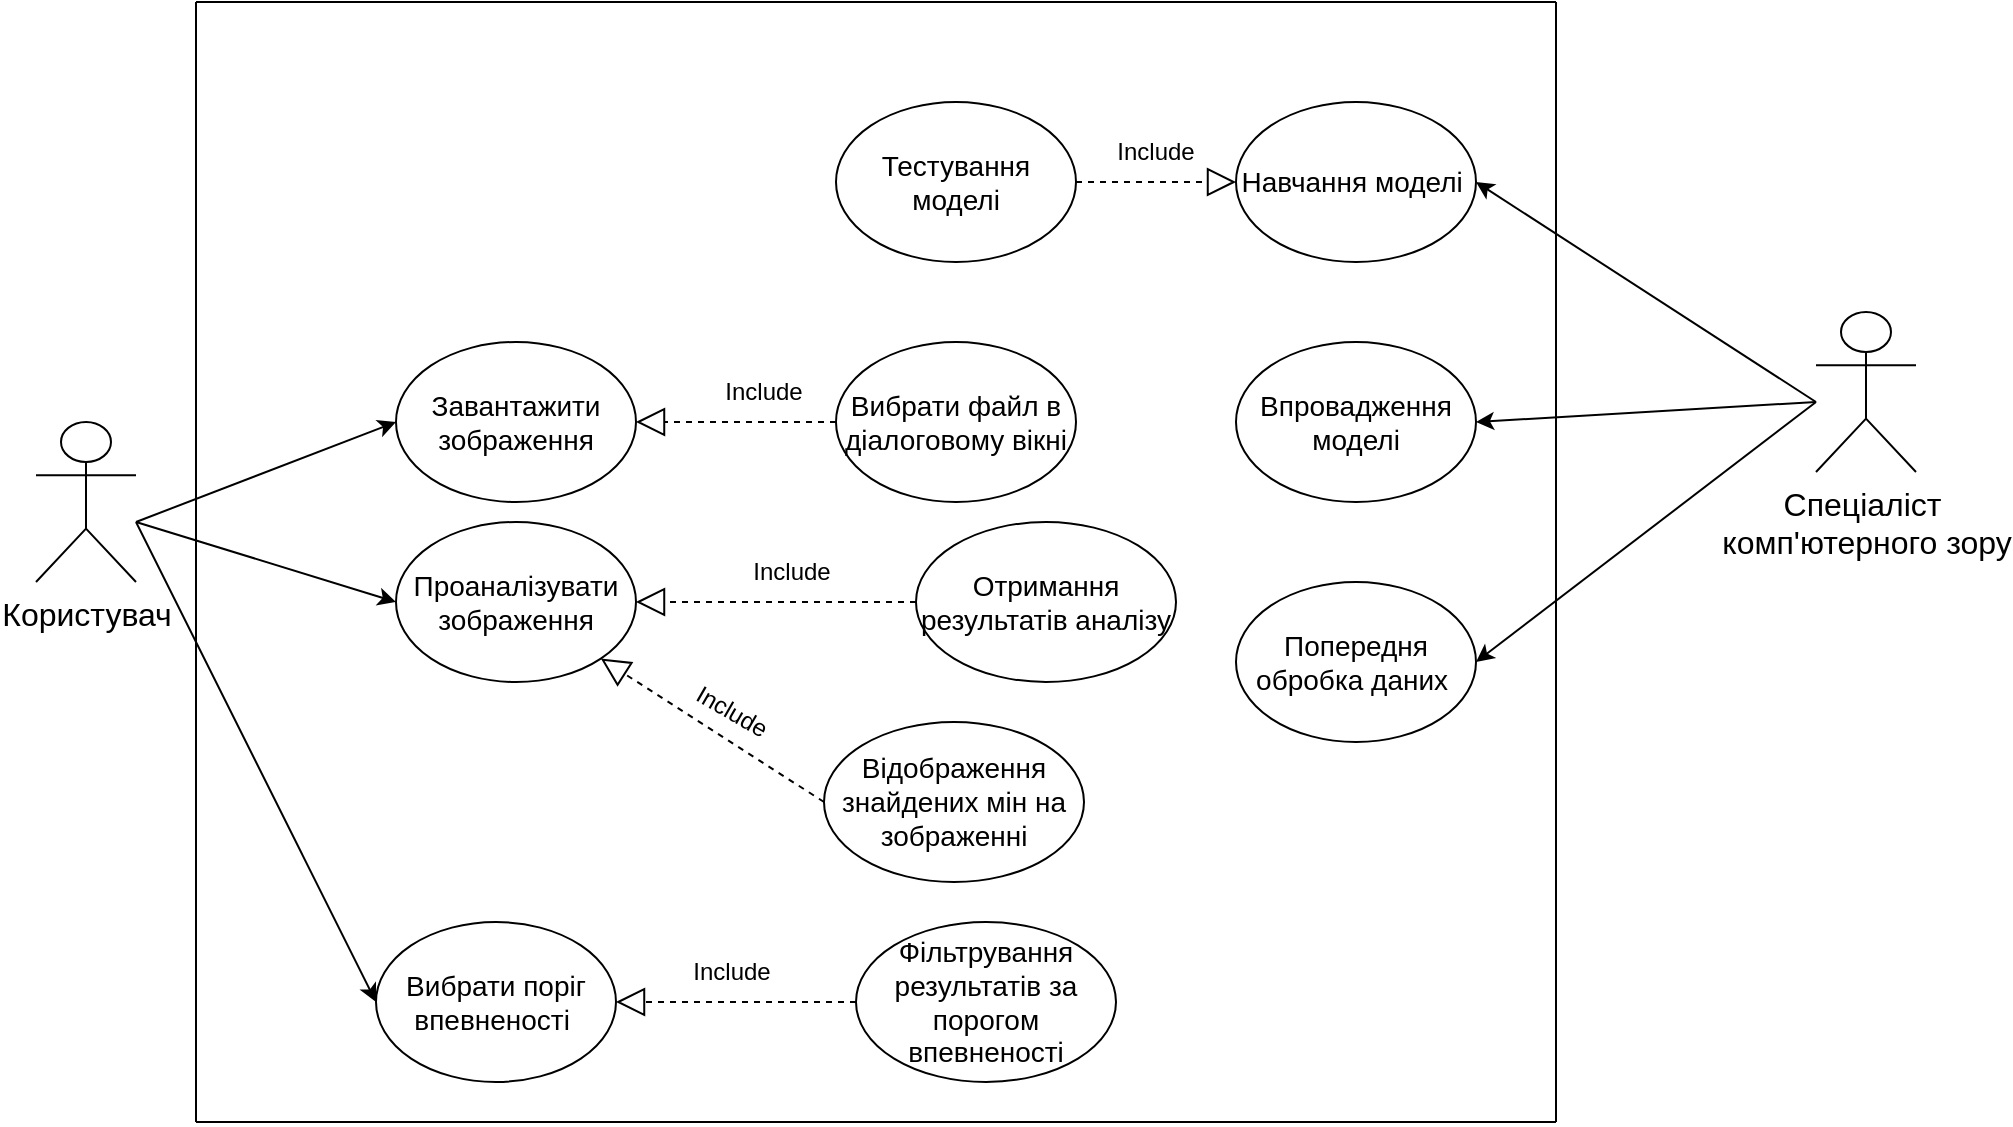 <mxfile version="24.4.10" type="google">
  <diagram name="Страница — 1" id="gqzxM_e2iDyTOX53Bk0l">
    <mxGraphModel grid="1" page="1" gridSize="10" guides="1" tooltips="1" connect="1" arrows="1" fold="1" pageScale="1" pageWidth="827" pageHeight="1169" math="0" shadow="0">
      <root>
        <mxCell id="0" />
        <mxCell id="1" parent="0" />
        <mxCell id="l-MfpwsLE6svK5Vptn1Y-6" value="&lt;span style=&quot;font-size: medium;&quot;&gt;Користувач&lt;/span&gt;" style="shape=umlActor;verticalLabelPosition=bottom;verticalAlign=top;html=1;outlineConnect=0;" vertex="1" parent="1">
          <mxGeometry x="80" y="370" width="50" height="80" as="geometry" />
        </mxCell>
        <mxCell id="l-MfpwsLE6svK5Vptn1Y-8" value="&lt;font style=&quot;font-size: 14px;&quot;&gt;Завантажити зображення&lt;/font&gt;" style="ellipse;whiteSpace=wrap;html=1;" vertex="1" parent="1">
          <mxGeometry x="260" y="330" width="120" height="80" as="geometry" />
        </mxCell>
        <mxCell id="bSddw9eptbdrB6CmrSRq-2" value="&lt;font style=&quot;font-size: 14px;&quot;&gt;Вибрати файл в діалоговому вікні&lt;/font&gt;" style="ellipse;whiteSpace=wrap;html=1;" vertex="1" parent="1">
          <mxGeometry x="480" y="330" width="120" height="80" as="geometry" />
        </mxCell>
        <mxCell id="bSddw9eptbdrB6CmrSRq-3" value="" style="endArrow=classic;html=1;rounded=0;entryX=0;entryY=0.5;entryDx=0;entryDy=0;" edge="1" parent="1" target="l-MfpwsLE6svK5Vptn1Y-8">
          <mxGeometry width="50" height="50" relative="1" as="geometry">
            <mxPoint x="130" y="420" as="sourcePoint" />
            <mxPoint x="510" y="450" as="targetPoint" />
          </mxGeometry>
        </mxCell>
        <mxCell id="bSddw9eptbdrB6CmrSRq-4" value="" style="endArrow=classic;html=1;rounded=0;entryX=0;entryY=0.5;entryDx=0;entryDy=0;" edge="1" parent="1" target="bSddw9eptbdrB6CmrSRq-6">
          <mxGeometry width="50" height="50" relative="1" as="geometry">
            <mxPoint x="130" y="420" as="sourcePoint" />
            <mxPoint x="510" y="450" as="targetPoint" />
          </mxGeometry>
        </mxCell>
        <mxCell id="bSddw9eptbdrB6CmrSRq-6" value="&lt;font style=&quot;font-size: 14px;&quot;&gt;Проаналізувати зображення&lt;/font&gt;" style="ellipse;whiteSpace=wrap;html=1;" vertex="1" parent="1">
          <mxGeometry x="260" y="420" width="120" height="80" as="geometry" />
        </mxCell>
        <mxCell id="bSddw9eptbdrB6CmrSRq-9" value="" style="endArrow=block;dashed=1;endFill=0;endSize=12;html=1;rounded=0;exitX=0;exitY=0.5;exitDx=0;exitDy=0;entryX=1;entryY=0.5;entryDx=0;entryDy=0;" edge="1" parent="1" source="bSddw9eptbdrB6CmrSRq-2" target="l-MfpwsLE6svK5Vptn1Y-8">
          <mxGeometry width="160" relative="1" as="geometry">
            <mxPoint x="410" y="320" as="sourcePoint" />
            <mxPoint x="570" y="320" as="targetPoint" />
          </mxGeometry>
        </mxCell>
        <mxCell id="bSddw9eptbdrB6CmrSRq-11" value="Include" style="text;html=1;align=center;verticalAlign=middle;whiteSpace=wrap;rounded=0;rotation=0;" vertex="1" parent="1">
          <mxGeometry x="414" y="340" width="60" height="30" as="geometry" />
        </mxCell>
        <mxCell id="bSddw9eptbdrB6CmrSRq-12" value="&lt;font style=&quot;font-size: 14px;&quot;&gt;Вибрати поріг впевненості&amp;nbsp;&lt;/font&gt;" style="ellipse;whiteSpace=wrap;html=1;" vertex="1" parent="1">
          <mxGeometry x="250" y="620" width="120" height="80" as="geometry" />
        </mxCell>
        <mxCell id="bSddw9eptbdrB6CmrSRq-13" value="" style="endArrow=classic;html=1;rounded=0;entryX=0;entryY=0.5;entryDx=0;entryDy=0;" edge="1" parent="1" target="bSddw9eptbdrB6CmrSRq-12">
          <mxGeometry width="50" height="50" relative="1" as="geometry">
            <mxPoint x="130" y="420" as="sourcePoint" />
            <mxPoint x="520" y="470" as="targetPoint" />
          </mxGeometry>
        </mxCell>
        <mxCell id="bSddw9eptbdrB6CmrSRq-16" value="&lt;font style=&quot;font-size: 14px;&quot;&gt;Фільтрування результатів за порогом впевненості&lt;/font&gt;" style="ellipse;whiteSpace=wrap;html=1;" vertex="1" parent="1">
          <mxGeometry x="490" y="620" width="130" height="80" as="geometry" />
        </mxCell>
        <mxCell id="bSddw9eptbdrB6CmrSRq-19" value="&lt;font style=&quot;font-size: 14px;&quot;&gt;Отримання результатів аналізу&lt;/font&gt;" style="ellipse;whiteSpace=wrap;html=1;" vertex="1" parent="1">
          <mxGeometry x="520" y="420" width="130" height="80" as="geometry" />
        </mxCell>
        <mxCell id="bSddw9eptbdrB6CmrSRq-22" value="&lt;font style=&quot;font-size: 14px;&quot;&gt;Відображення знайдених мін на зображенні&lt;/font&gt;" style="ellipse;whiteSpace=wrap;html=1;" vertex="1" parent="1">
          <mxGeometry x="474" y="520" width="130" height="80" as="geometry" />
        </mxCell>
        <mxCell id="uZ1AZl5DCUZClrooisLk-1" value="" style="endArrow=block;dashed=1;endFill=0;endSize=12;html=1;rounded=0;exitX=0;exitY=0.5;exitDx=0;exitDy=0;entryX=1;entryY=0.5;entryDx=0;entryDy=0;" edge="1" parent="1" source="bSddw9eptbdrB6CmrSRq-19" target="bSddw9eptbdrB6CmrSRq-6">
          <mxGeometry width="160" relative="1" as="geometry">
            <mxPoint x="494" y="460" as="sourcePoint" />
            <mxPoint x="394" y="460" as="targetPoint" />
          </mxGeometry>
        </mxCell>
        <mxCell id="uZ1AZl5DCUZClrooisLk-2" value="Include" style="text;html=1;align=center;verticalAlign=middle;whiteSpace=wrap;rounded=0;rotation=0;" vertex="1" parent="1">
          <mxGeometry x="428" y="430" width="60" height="30" as="geometry" />
        </mxCell>
        <mxCell id="uZ1AZl5DCUZClrooisLk-3" value="" style="endArrow=block;dashed=1;endFill=0;endSize=12;html=1;rounded=0;exitX=0;exitY=0.5;exitDx=0;exitDy=0;entryX=1;entryY=1;entryDx=0;entryDy=0;" edge="1" parent="1" source="bSddw9eptbdrB6CmrSRq-22" target="bSddw9eptbdrB6CmrSRq-6">
          <mxGeometry width="160" relative="1" as="geometry">
            <mxPoint x="464" y="540" as="sourcePoint" />
            <mxPoint x="364" y="540" as="targetPoint" />
          </mxGeometry>
        </mxCell>
        <mxCell id="uZ1AZl5DCUZClrooisLk-4" value="Include" style="text;html=1;align=center;verticalAlign=middle;whiteSpace=wrap;rounded=0;rotation=30;" vertex="1" parent="1">
          <mxGeometry x="398" y="500" width="60" height="30" as="geometry" />
        </mxCell>
        <mxCell id="uZ1AZl5DCUZClrooisLk-5" value="" style="endArrow=block;dashed=1;endFill=0;endSize=12;html=1;rounded=0;exitX=0;exitY=0.5;exitDx=0;exitDy=0;entryX=1;entryY=0.5;entryDx=0;entryDy=0;" edge="1" parent="1" source="bSddw9eptbdrB6CmrSRq-16" target="bSddw9eptbdrB6CmrSRq-12">
          <mxGeometry width="160" relative="1" as="geometry">
            <mxPoint x="450" y="690" as="sourcePoint" />
            <mxPoint x="350" y="690" as="targetPoint" />
          </mxGeometry>
        </mxCell>
        <mxCell id="uZ1AZl5DCUZClrooisLk-6" value="Include" style="text;html=1;align=center;verticalAlign=middle;whiteSpace=wrap;rounded=0;rotation=0;" vertex="1" parent="1">
          <mxGeometry x="398" y="630" width="60" height="30" as="geometry" />
        </mxCell>
        <mxCell id="uZ1AZl5DCUZClrooisLk-8" value="&lt;span style=&quot;font-size: medium;&quot;&gt;Спеціаліст&amp;nbsp;&lt;/span&gt;&lt;div&gt;&lt;span style=&quot;font-size: medium;&quot;&gt;комп&#39;ютерного зору&lt;/span&gt;&lt;/div&gt;" style="shape=umlActor;verticalLabelPosition=bottom;verticalAlign=top;html=1;outlineConnect=0;" vertex="1" parent="1">
          <mxGeometry x="970" y="315" width="50" height="80" as="geometry" />
        </mxCell>
        <mxCell id="uZ1AZl5DCUZClrooisLk-10" value="&lt;font style=&quot;font-size: 14px;&quot;&gt;Навчання моделі&amp;nbsp;&lt;/font&gt;" style="ellipse;whiteSpace=wrap;html=1;" vertex="1" parent="1">
          <mxGeometry x="680" y="210" width="120" height="80" as="geometry" />
        </mxCell>
        <mxCell id="uZ1AZl5DCUZClrooisLk-11" value="&lt;font style=&quot;font-size: 14px;&quot;&gt;Попередня обробка даних&amp;nbsp;&lt;/font&gt;" style="ellipse;whiteSpace=wrap;html=1;" vertex="1" parent="1">
          <mxGeometry x="680" y="450" width="120" height="80" as="geometry" />
        </mxCell>
        <mxCell id="uZ1AZl5DCUZClrooisLk-12" value="&lt;font style=&quot;font-size: 14px;&quot;&gt;Тестування моделі&lt;/font&gt;" style="ellipse;whiteSpace=wrap;html=1;" vertex="1" parent="1">
          <mxGeometry x="480" y="210" width="120" height="80" as="geometry" />
        </mxCell>
        <mxCell id="uZ1AZl5DCUZClrooisLk-13" value="" style="endArrow=block;dashed=1;endFill=0;endSize=12;html=1;rounded=0;exitX=1;exitY=0.5;exitDx=0;exitDy=0;entryX=0;entryY=0.5;entryDx=0;entryDy=0;" edge="1" parent="1" source="uZ1AZl5DCUZClrooisLk-12" target="uZ1AZl5DCUZClrooisLk-10">
          <mxGeometry width="160" relative="1" as="geometry">
            <mxPoint x="860" y="350" as="sourcePoint" />
            <mxPoint x="760" y="350" as="targetPoint" />
          </mxGeometry>
        </mxCell>
        <mxCell id="uZ1AZl5DCUZClrooisLk-14" value="Include" style="text;html=1;align=center;verticalAlign=middle;whiteSpace=wrap;rounded=0;rotation=0;" vertex="1" parent="1">
          <mxGeometry x="610" y="220" width="60" height="30" as="geometry" />
        </mxCell>
        <mxCell id="uZ1AZl5DCUZClrooisLk-15" value="&lt;font style=&quot;font-size: 14px;&quot;&gt;Впровадження моделі&lt;/font&gt;" style="ellipse;whiteSpace=wrap;html=1;" vertex="1" parent="1">
          <mxGeometry x="680" y="330" width="120" height="80" as="geometry" />
        </mxCell>
        <mxCell id="uZ1AZl5DCUZClrooisLk-16" value="" style="endArrow=classic;html=1;rounded=0;entryX=1;entryY=0.5;entryDx=0;entryDy=0;" edge="1" parent="1" target="uZ1AZl5DCUZClrooisLk-10">
          <mxGeometry width="50" height="50" relative="1" as="geometry">
            <mxPoint x="970" y="360" as="sourcePoint" />
            <mxPoint x="580" y="290" as="targetPoint" />
          </mxGeometry>
        </mxCell>
        <mxCell id="uZ1AZl5DCUZClrooisLk-17" value="" style="endArrow=classic;html=1;rounded=0;entryX=1;entryY=0.5;entryDx=0;entryDy=0;" edge="1" parent="1" target="uZ1AZl5DCUZClrooisLk-15">
          <mxGeometry width="50" height="50" relative="1" as="geometry">
            <mxPoint x="970" y="360" as="sourcePoint" />
            <mxPoint x="590" y="300" as="targetPoint" />
          </mxGeometry>
        </mxCell>
        <mxCell id="uZ1AZl5DCUZClrooisLk-18" value="" style="endArrow=classic;html=1;rounded=0;entryX=1;entryY=0.5;entryDx=0;entryDy=0;" edge="1" parent="1" target="uZ1AZl5DCUZClrooisLk-11">
          <mxGeometry width="50" height="50" relative="1" as="geometry">
            <mxPoint x="970" y="360" as="sourcePoint" />
            <mxPoint x="600" y="310" as="targetPoint" />
          </mxGeometry>
        </mxCell>
        <mxCell id="uZ1AZl5DCUZClrooisLk-19" value="" style="endArrow=none;html=1;rounded=0;" edge="1" parent="1">
          <mxGeometry width="50" height="50" relative="1" as="geometry">
            <mxPoint x="160" y="720" as="sourcePoint" />
            <mxPoint x="160" y="160" as="targetPoint" />
          </mxGeometry>
        </mxCell>
        <mxCell id="uZ1AZl5DCUZClrooisLk-20" value="" style="endArrow=none;html=1;rounded=0;" edge="1" parent="1">
          <mxGeometry width="50" height="50" relative="1" as="geometry">
            <mxPoint x="840" y="160" as="sourcePoint" />
            <mxPoint x="160" y="160" as="targetPoint" />
          </mxGeometry>
        </mxCell>
        <mxCell id="uZ1AZl5DCUZClrooisLk-21" value="" style="endArrow=none;html=1;rounded=0;" edge="1" parent="1">
          <mxGeometry width="50" height="50" relative="1" as="geometry">
            <mxPoint x="840" y="720" as="sourcePoint" />
            <mxPoint x="840" y="160" as="targetPoint" />
          </mxGeometry>
        </mxCell>
        <mxCell id="uZ1AZl5DCUZClrooisLk-22" value="" style="endArrow=none;html=1;rounded=0;" edge="1" parent="1">
          <mxGeometry width="50" height="50" relative="1" as="geometry">
            <mxPoint x="160" y="720" as="sourcePoint" />
            <mxPoint x="840" y="720" as="targetPoint" />
          </mxGeometry>
        </mxCell>
      </root>
    </mxGraphModel>
  </diagram>
</mxfile>
